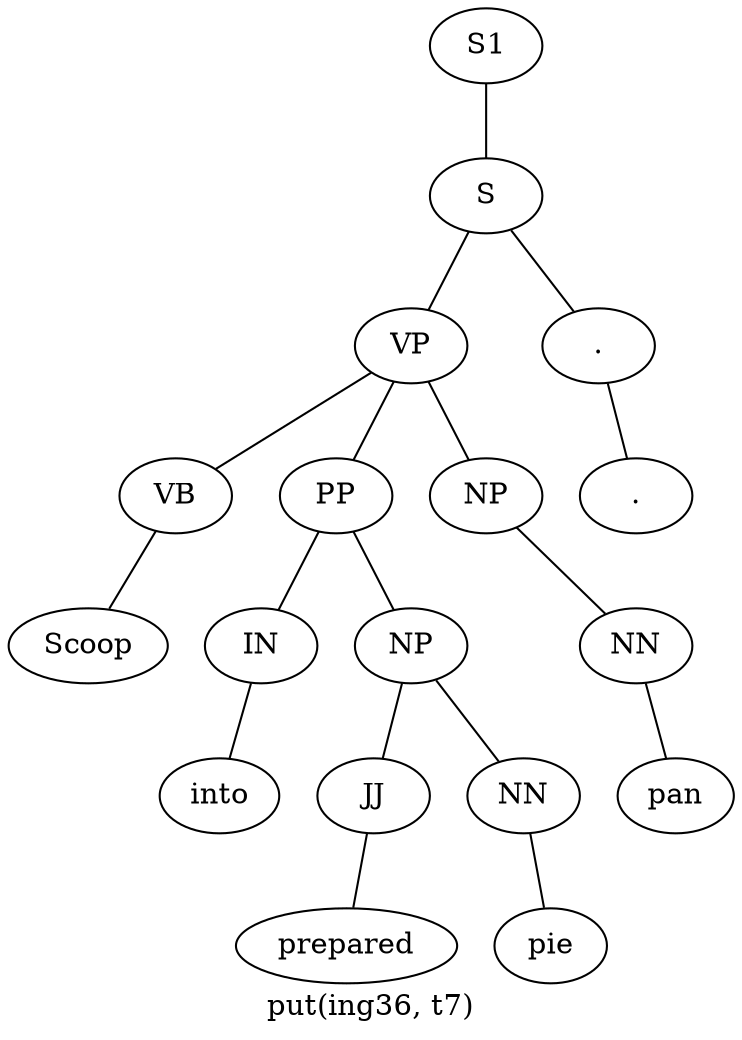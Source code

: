 graph SyntaxGraph {
	label = "put(ing36, t7)";
	Node0 [label="S1"];
	Node1 [label="S"];
	Node2 [label="VP"];
	Node3 [label="VB"];
	Node4 [label="Scoop"];
	Node5 [label="PP"];
	Node6 [label="IN"];
	Node7 [label="into"];
	Node8 [label="NP"];
	Node9 [label="JJ"];
	Node10 [label="prepared"];
	Node11 [label="NN"];
	Node12 [label="pie"];
	Node13 [label="NP"];
	Node14 [label="NN"];
	Node15 [label="pan"];
	Node16 [label="."];
	Node17 [label="."];

	Node0 -- Node1;
	Node1 -- Node2;
	Node1 -- Node16;
	Node2 -- Node3;
	Node2 -- Node5;
	Node2 -- Node13;
	Node3 -- Node4;
	Node5 -- Node6;
	Node5 -- Node8;
	Node6 -- Node7;
	Node8 -- Node9;
	Node8 -- Node11;
	Node9 -- Node10;
	Node11 -- Node12;
	Node13 -- Node14;
	Node14 -- Node15;
	Node16 -- Node17;
}